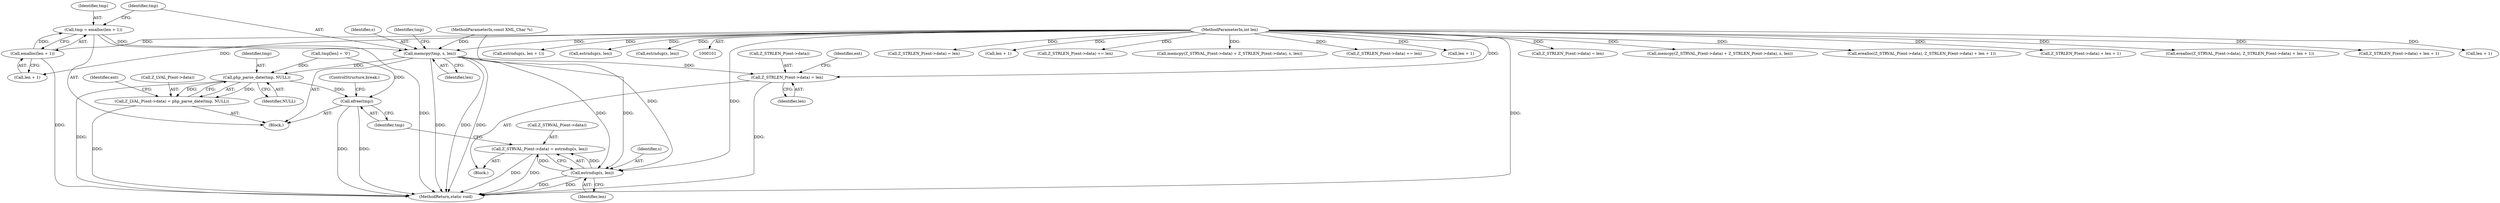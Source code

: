 digraph "0_php-src_426aeb2808955ee3d3f52e0cfb102834cdb836a5?w=1@API" {
"1000372" [label="(Call,tmp = emalloc(len + 1))"];
"1000374" [label="(Call,emalloc(len + 1))"];
"1000104" [label="(MethodParameterIn,int len)"];
"1000378" [label="(Call,memcpy(tmp, s, len))"];
"1000392" [label="(Call,php_parse_date(tmp, NULL))"];
"1000387" [label="(Call,Z_LVAL_P(ent->data) = php_parse_date(tmp, NULL))"];
"1000424" [label="(Call,efree(tmp))"];
"1000410" [label="(Call,Z_STRLEN_P(ent->data) = len)"];
"1000421" [label="(Call,estrndup(s, len))"];
"1000416" [label="(Call,Z_STRVAL_P(ent->data) = estrndup(s, len))"];
"1000294" [label="(Call,Z_STRLEN_P(ent->data) = len)"];
"1000388" [label="(Call,Z_LVAL_P(ent->data))"];
"1000378" [label="(Call,memcpy(tmp, s, len))"];
"1000254" [label="(Call,len + 1)"];
"1000372" [label="(Call,tmp = emalloc(len + 1))"];
"1000411" [label="(Call,Z_STRLEN_P(ent->data))"];
"1000416" [label="(Call,Z_STRVAL_P(ent->data) = estrndup(s, len))"];
"1000195" [label="(Call,Z_STRLEN_P(ent->data) += len)"];
"1000399" [label="(Identifier,ent)"];
"1000424" [label="(Call,efree(tmp))"];
"1000380" [label="(Identifier,s)"];
"1000381" [label="(Identifier,len)"];
"1000429" [label="(MethodReturn,static void)"];
"1000257" [label="(Call,memcpy(Z_STRVAL_P(ent->data) + Z_STRLEN_P(ent->data), s, len))"];
"1000269" [label="(Call,Z_STRLEN_P(ent->data) += len)"];
"1000417" [label="(Call,Z_STRVAL_P(ent->data))"];
"1000234" [label="(Call,len + 1)"];
"1000157" [label="(Call,Z_STRLEN_P(ent->data) = len)"];
"1000183" [label="(Call,memcpy(Z_STRVAL_P(ent->data) + Z_STRLEN_P(ent->data), s, len))"];
"1000392" [label="(Call,php_parse_date(tmp, NULL))"];
"1000415" [label="(Identifier,len)"];
"1000410" [label="(Call,Z_STRLEN_P(ent->data) = len)"];
"1000419" [label="(Identifier,ent)"];
"1000374" [label="(Call,emalloc(len + 1))"];
"1000244" [label="(Call,erealloc(Z_STRVAL_P(ent->data), Z_STRLEN_P(ent->data) + len + 1))"];
"1000249" [label="(Call,Z_STRLEN_P(ent->data) + len + 1)"];
"1000375" [label="(Call,len + 1)"];
"1000370" [label="(Block,)"];
"1000170" [label="(Call,erealloc(Z_STRVAL_P(ent->data), Z_STRLEN_P(ent->data) + len + 1))"];
"1000384" [label="(Identifier,tmp)"];
"1000103" [label="(MethodParameterIn,const XML_Char *s)"];
"1000382" [label="(Call,tmp[len] = '\0')"];
"1000387" [label="(Call,Z_LVAL_P(ent->data) = php_parse_date(tmp, NULL))"];
"1000425" [label="(Identifier,tmp)"];
"1000373" [label="(Identifier,tmp)"];
"1000175" [label="(Call,Z_STRLEN_P(ent->data) + len + 1)"];
"1000180" [label="(Call,len + 1)"];
"1000423" [label="(Identifier,len)"];
"1000232" [label="(Call,estrndup(s, len + 1))"];
"1000154" [label="(Call,estrndup(s, len))"];
"1000421" [label="(Call,estrndup(s, len))"];
"1000422" [label="(Identifier,s)"];
"1000305" [label="(Call,estrndup(s, len))"];
"1000426" [label="(ControlStructure,break;)"];
"1000394" [label="(Identifier,NULL)"];
"1000393" [label="(Identifier,tmp)"];
"1000104" [label="(MethodParameterIn,int len)"];
"1000379" [label="(Identifier,tmp)"];
"1000403" [label="(Block,)"];
"1000372" -> "1000370"  [label="AST: "];
"1000372" -> "1000374"  [label="CFG: "];
"1000373" -> "1000372"  [label="AST: "];
"1000374" -> "1000372"  [label="AST: "];
"1000379" -> "1000372"  [label="CFG: "];
"1000372" -> "1000429"  [label="DDG: "];
"1000374" -> "1000372"  [label="DDG: "];
"1000372" -> "1000378"  [label="DDG: "];
"1000374" -> "1000375"  [label="CFG: "];
"1000375" -> "1000374"  [label="AST: "];
"1000374" -> "1000429"  [label="DDG: "];
"1000104" -> "1000374"  [label="DDG: "];
"1000104" -> "1000101"  [label="AST: "];
"1000104" -> "1000429"  [label="DDG: "];
"1000104" -> "1000154"  [label="DDG: "];
"1000104" -> "1000157"  [label="DDG: "];
"1000104" -> "1000170"  [label="DDG: "];
"1000104" -> "1000175"  [label="DDG: "];
"1000104" -> "1000180"  [label="DDG: "];
"1000104" -> "1000183"  [label="DDG: "];
"1000104" -> "1000195"  [label="DDG: "];
"1000104" -> "1000232"  [label="DDG: "];
"1000104" -> "1000234"  [label="DDG: "];
"1000104" -> "1000244"  [label="DDG: "];
"1000104" -> "1000249"  [label="DDG: "];
"1000104" -> "1000254"  [label="DDG: "];
"1000104" -> "1000257"  [label="DDG: "];
"1000104" -> "1000269"  [label="DDG: "];
"1000104" -> "1000294"  [label="DDG: "];
"1000104" -> "1000305"  [label="DDG: "];
"1000104" -> "1000375"  [label="DDG: "];
"1000104" -> "1000378"  [label="DDG: "];
"1000104" -> "1000410"  [label="DDG: "];
"1000104" -> "1000421"  [label="DDG: "];
"1000378" -> "1000370"  [label="AST: "];
"1000378" -> "1000381"  [label="CFG: "];
"1000379" -> "1000378"  [label="AST: "];
"1000380" -> "1000378"  [label="AST: "];
"1000381" -> "1000378"  [label="AST: "];
"1000384" -> "1000378"  [label="CFG: "];
"1000378" -> "1000429"  [label="DDG: "];
"1000378" -> "1000429"  [label="DDG: "];
"1000378" -> "1000429"  [label="DDG: "];
"1000103" -> "1000378"  [label="DDG: "];
"1000378" -> "1000392"  [label="DDG: "];
"1000378" -> "1000410"  [label="DDG: "];
"1000378" -> "1000421"  [label="DDG: "];
"1000378" -> "1000421"  [label="DDG: "];
"1000392" -> "1000387"  [label="AST: "];
"1000392" -> "1000394"  [label="CFG: "];
"1000393" -> "1000392"  [label="AST: "];
"1000394" -> "1000392"  [label="AST: "];
"1000387" -> "1000392"  [label="CFG: "];
"1000392" -> "1000429"  [label="DDG: "];
"1000392" -> "1000387"  [label="DDG: "];
"1000392" -> "1000387"  [label="DDG: "];
"1000382" -> "1000392"  [label="DDG: "];
"1000392" -> "1000424"  [label="DDG: "];
"1000387" -> "1000370"  [label="AST: "];
"1000388" -> "1000387"  [label="AST: "];
"1000399" -> "1000387"  [label="CFG: "];
"1000387" -> "1000429"  [label="DDG: "];
"1000424" -> "1000370"  [label="AST: "];
"1000424" -> "1000425"  [label="CFG: "];
"1000425" -> "1000424"  [label="AST: "];
"1000426" -> "1000424"  [label="CFG: "];
"1000424" -> "1000429"  [label="DDG: "];
"1000424" -> "1000429"  [label="DDG: "];
"1000382" -> "1000424"  [label="DDG: "];
"1000410" -> "1000403"  [label="AST: "];
"1000410" -> "1000415"  [label="CFG: "];
"1000411" -> "1000410"  [label="AST: "];
"1000415" -> "1000410"  [label="AST: "];
"1000419" -> "1000410"  [label="CFG: "];
"1000410" -> "1000429"  [label="DDG: "];
"1000421" -> "1000416"  [label="AST: "];
"1000421" -> "1000423"  [label="CFG: "];
"1000422" -> "1000421"  [label="AST: "];
"1000423" -> "1000421"  [label="AST: "];
"1000416" -> "1000421"  [label="CFG: "];
"1000421" -> "1000429"  [label="DDG: "];
"1000421" -> "1000429"  [label="DDG: "];
"1000421" -> "1000416"  [label="DDG: "];
"1000421" -> "1000416"  [label="DDG: "];
"1000103" -> "1000421"  [label="DDG: "];
"1000416" -> "1000403"  [label="AST: "];
"1000417" -> "1000416"  [label="AST: "];
"1000425" -> "1000416"  [label="CFG: "];
"1000416" -> "1000429"  [label="DDG: "];
"1000416" -> "1000429"  [label="DDG: "];
}
